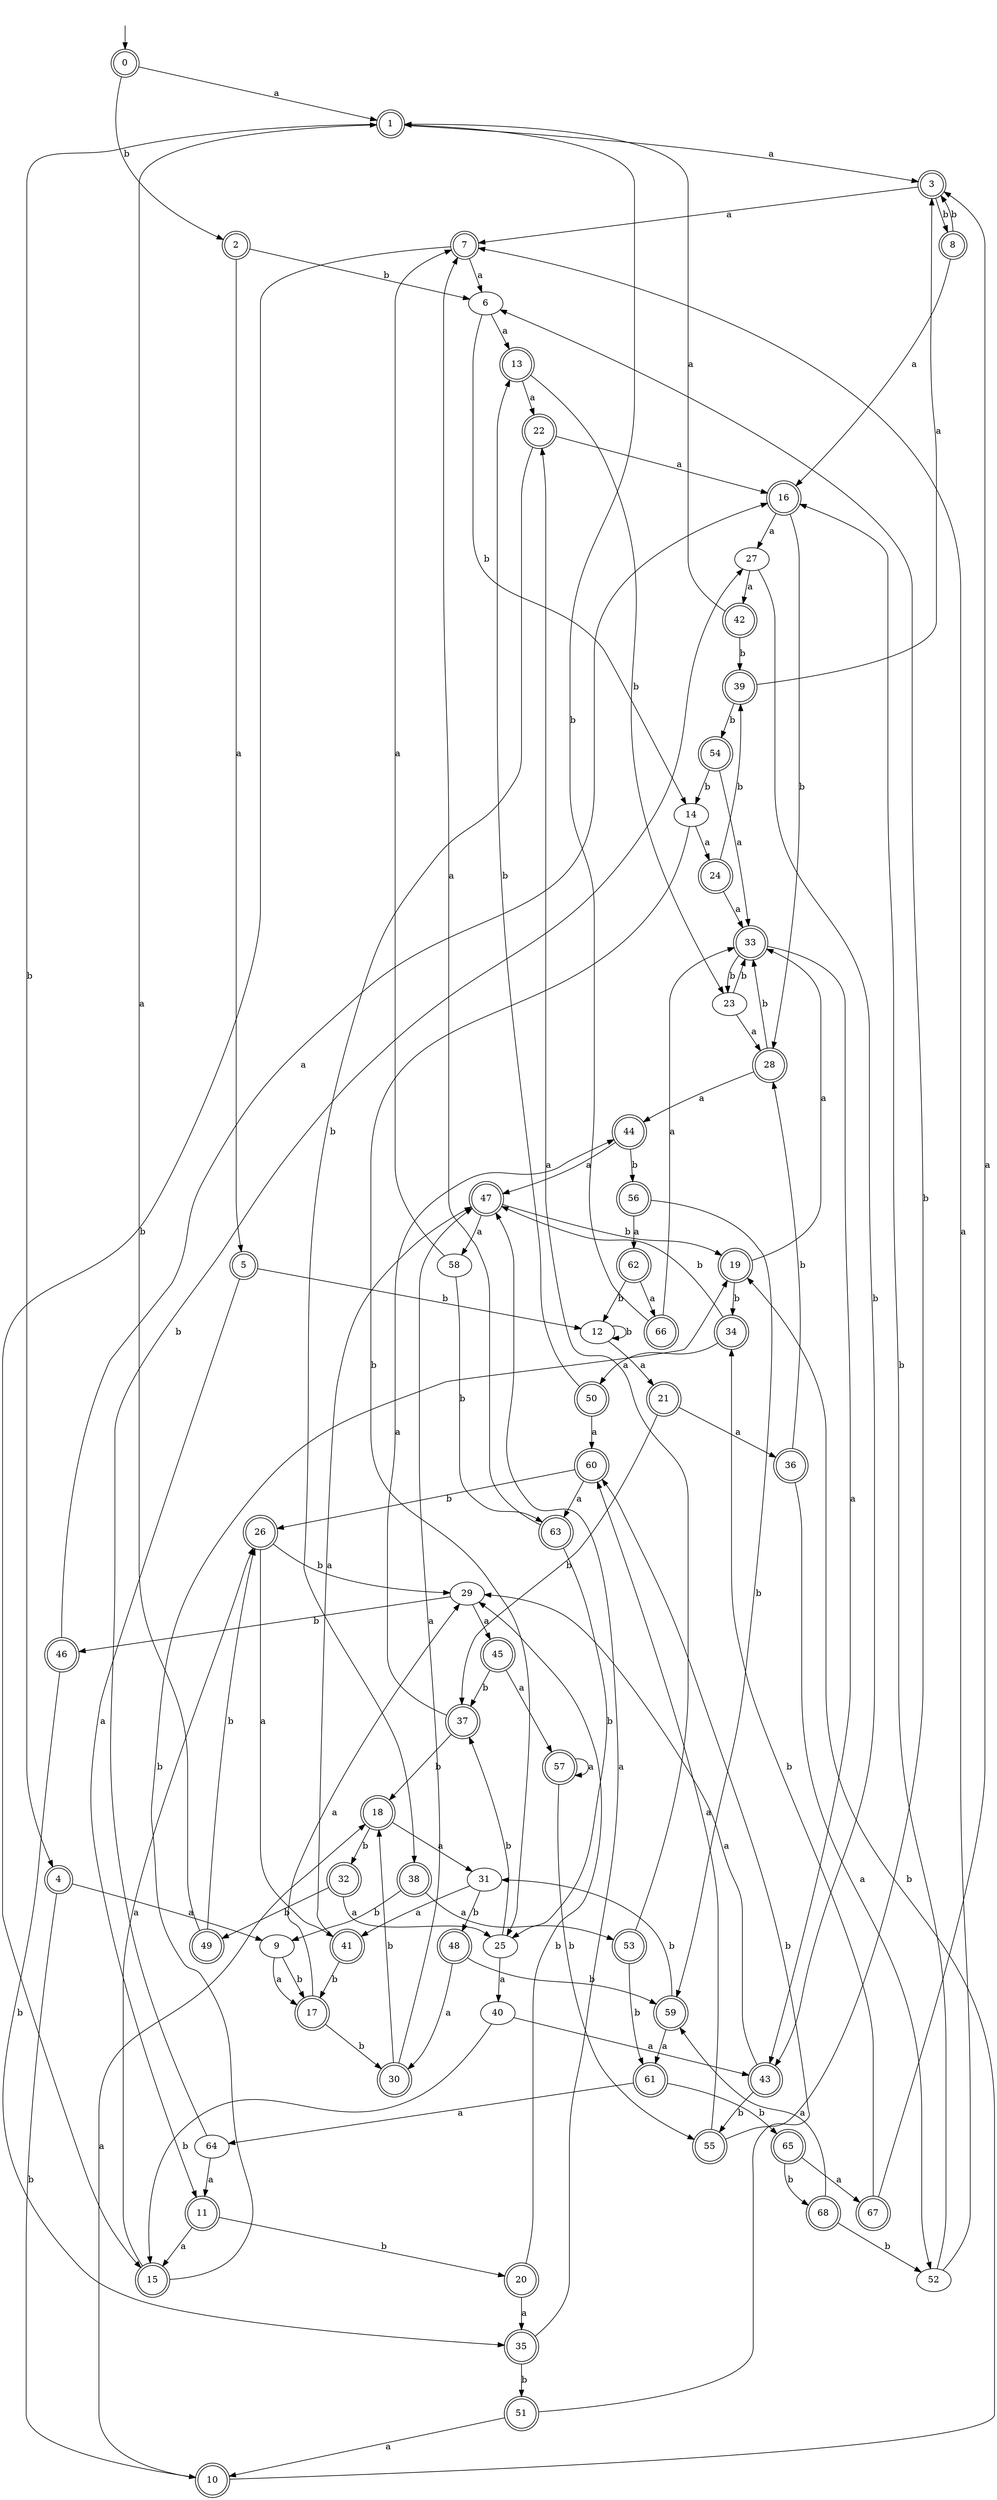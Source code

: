 digraph RandomDFA {
  __start0 [label="", shape=none];
  __start0 -> 0 [label=""];
  0 [shape=circle] [shape=doublecircle]
  0 -> 1 [label="a"]
  0 -> 2 [label="b"]
  1 [shape=doublecircle]
  1 -> 3 [label="a"]
  1 -> 4 [label="b"]
  2 [shape=doublecircle]
  2 -> 5 [label="a"]
  2 -> 6 [label="b"]
  3 [shape=doublecircle]
  3 -> 7 [label="a"]
  3 -> 8 [label="b"]
  4 [shape=doublecircle]
  4 -> 9 [label="a"]
  4 -> 10 [label="b"]
  5 [shape=doublecircle]
  5 -> 11 [label="a"]
  5 -> 12 [label="b"]
  6
  6 -> 13 [label="a"]
  6 -> 14 [label="b"]
  7 [shape=doublecircle]
  7 -> 6 [label="a"]
  7 -> 15 [label="b"]
  8 [shape=doublecircle]
  8 -> 16 [label="a"]
  8 -> 3 [label="b"]
  9
  9 -> 17 [label="a"]
  9 -> 17 [label="b"]
  10 [shape=doublecircle]
  10 -> 18 [label="a"]
  10 -> 19 [label="b"]
  11 [shape=doublecircle]
  11 -> 15 [label="a"]
  11 -> 20 [label="b"]
  12
  12 -> 21 [label="a"]
  12 -> 12 [label="b"]
  13 [shape=doublecircle]
  13 -> 22 [label="a"]
  13 -> 23 [label="b"]
  14
  14 -> 24 [label="a"]
  14 -> 25 [label="b"]
  15 [shape=doublecircle]
  15 -> 26 [label="a"]
  15 -> 19 [label="b"]
  16 [shape=doublecircle]
  16 -> 27 [label="a"]
  16 -> 28 [label="b"]
  17 [shape=doublecircle]
  17 -> 29 [label="a"]
  17 -> 30 [label="b"]
  18 [shape=doublecircle]
  18 -> 31 [label="a"]
  18 -> 32 [label="b"]
  19 [shape=doublecircle]
  19 -> 33 [label="a"]
  19 -> 34 [label="b"]
  20 [shape=doublecircle]
  20 -> 35 [label="a"]
  20 -> 29 [label="b"]
  21 [shape=doublecircle]
  21 -> 36 [label="a"]
  21 -> 37 [label="b"]
  22 [shape=doublecircle]
  22 -> 16 [label="a"]
  22 -> 38 [label="b"]
  23
  23 -> 28 [label="a"]
  23 -> 33 [label="b"]
  24 [shape=doublecircle]
  24 -> 33 [label="a"]
  24 -> 39 [label="b"]
  25
  25 -> 40 [label="a"]
  25 -> 37 [label="b"]
  26 [shape=doublecircle]
  26 -> 41 [label="a"]
  26 -> 29 [label="b"]
  27
  27 -> 42 [label="a"]
  27 -> 43 [label="b"]
  28 [shape=doublecircle]
  28 -> 44 [label="a"]
  28 -> 33 [label="b"]
  29
  29 -> 45 [label="a"]
  29 -> 46 [label="b"]
  30 [shape=doublecircle]
  30 -> 47 [label="a"]
  30 -> 18 [label="b"]
  31
  31 -> 41 [label="a"]
  31 -> 48 [label="b"]
  32 [shape=doublecircle]
  32 -> 25 [label="a"]
  32 -> 49 [label="b"]
  33 [shape=doublecircle]
  33 -> 43 [label="a"]
  33 -> 23 [label="b"]
  34 [shape=doublecircle]
  34 -> 50 [label="a"]
  34 -> 47 [label="b"]
  35 [shape=doublecircle]
  35 -> 47 [label="a"]
  35 -> 51 [label="b"]
  36 [shape=doublecircle]
  36 -> 52 [label="a"]
  36 -> 28 [label="b"]
  37 [shape=doublecircle]
  37 -> 44 [label="a"]
  37 -> 18 [label="b"]
  38 [shape=doublecircle]
  38 -> 53 [label="a"]
  38 -> 9 [label="b"]
  39 [shape=doublecircle]
  39 -> 3 [label="a"]
  39 -> 54 [label="b"]
  40
  40 -> 43 [label="a"]
  40 -> 15 [label="b"]
  41 [shape=doublecircle]
  41 -> 47 [label="a"]
  41 -> 17 [label="b"]
  42 [shape=doublecircle]
  42 -> 1 [label="a"]
  42 -> 39 [label="b"]
  43 [shape=doublecircle]
  43 -> 29 [label="a"]
  43 -> 55 [label="b"]
  44 [shape=doublecircle]
  44 -> 47 [label="a"]
  44 -> 56 [label="b"]
  45 [shape=doublecircle]
  45 -> 57 [label="a"]
  45 -> 37 [label="b"]
  46 [shape=doublecircle]
  46 -> 16 [label="a"]
  46 -> 35 [label="b"]
  47 [shape=doublecircle]
  47 -> 58 [label="a"]
  47 -> 19 [label="b"]
  48 [shape=doublecircle]
  48 -> 30 [label="a"]
  48 -> 59 [label="b"]
  49 [shape=doublecircle]
  49 -> 1 [label="a"]
  49 -> 26 [label="b"]
  50 [shape=doublecircle]
  50 -> 60 [label="a"]
  50 -> 13 [label="b"]
  51 [shape=doublecircle]
  51 -> 10 [label="a"]
  51 -> 60 [label="b"]
  52
  52 -> 7 [label="a"]
  52 -> 16 [label="b"]
  53 [shape=doublecircle]
  53 -> 22 [label="a"]
  53 -> 61 [label="b"]
  54 [shape=doublecircle]
  54 -> 33 [label="a"]
  54 -> 14 [label="b"]
  55 [shape=doublecircle]
  55 -> 60 [label="a"]
  55 -> 6 [label="b"]
  56 [shape=doublecircle]
  56 -> 62 [label="a"]
  56 -> 59 [label="b"]
  57 [shape=doublecircle]
  57 -> 57 [label="a"]
  57 -> 55 [label="b"]
  58
  58 -> 7 [label="a"]
  58 -> 63 [label="b"]
  59 [shape=doublecircle]
  59 -> 61 [label="a"]
  59 -> 31 [label="b"]
  60 [shape=doublecircle]
  60 -> 63 [label="a"]
  60 -> 26 [label="b"]
  61 [shape=doublecircle]
  61 -> 64 [label="a"]
  61 -> 65 [label="b"]
  62 [shape=doublecircle]
  62 -> 66 [label="a"]
  62 -> 12 [label="b"]
  63 [shape=doublecircle]
  63 -> 7 [label="a"]
  63 -> 25 [label="b"]
  64
  64 -> 11 [label="a"]
  64 -> 27 [label="b"]
  65 [shape=doublecircle]
  65 -> 67 [label="a"]
  65 -> 68 [label="b"]
  66 [shape=doublecircle]
  66 -> 33 [label="a"]
  66 -> 1 [label="b"]
  67 [shape=doublecircle]
  67 -> 3 [label="a"]
  67 -> 34 [label="b"]
  68 [shape=doublecircle]
  68 -> 59 [label="a"]
  68 -> 52 [label="b"]
}
